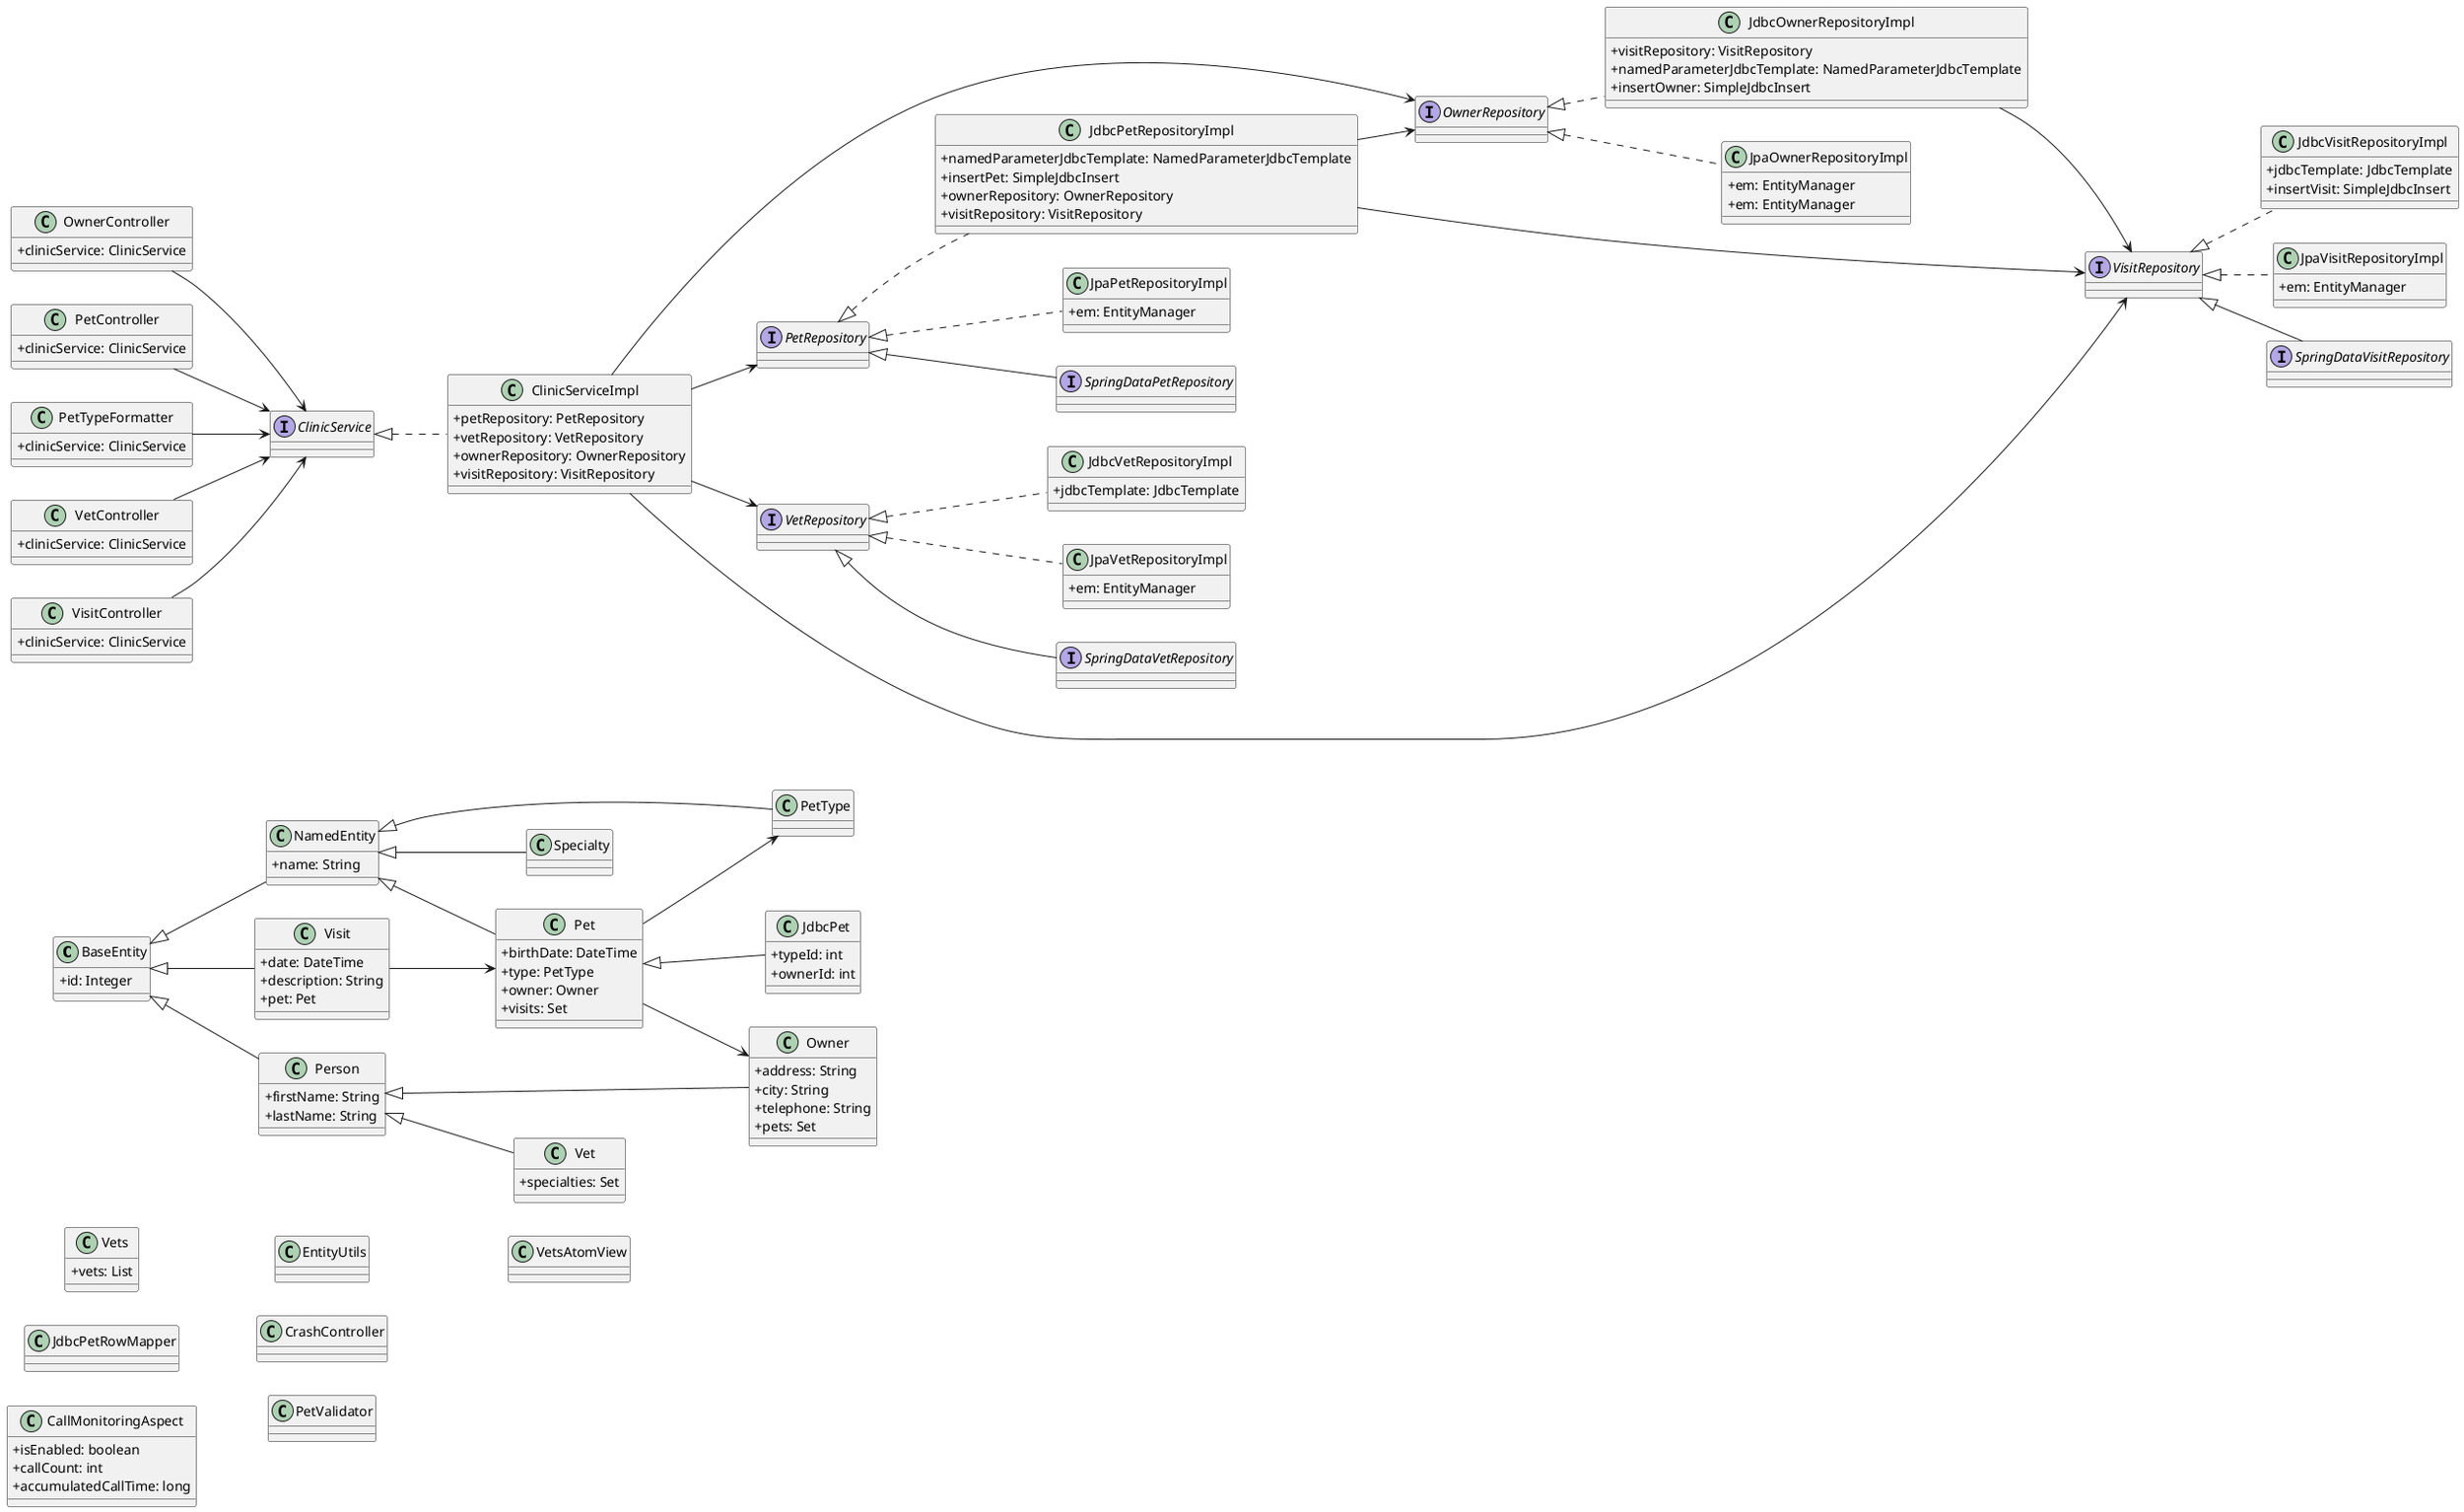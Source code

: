 @startuml
skinparam classAttributeIconSize 0
left to right direction
class BaseEntity {
  + id: Integer
}
class NamedEntity {
  + name: String
}
class Owner {
  + address: String
  + city: String
  + telephone: String
  + pets: Set
}
class Person {
  + firstName: String
  + lastName: String
}
class Pet {
  + birthDate: DateTime
  + type: PetType
  + owner: Owner
  + visits: Set
}
class PetType {
}
class Specialty {
}
class Vet {
  + specialties: Set
}
class Vets {
  + vets: List
}
class Visit {
  + date: DateTime
  + description: String
  + pet: Pet
}
interface OwnerRepository {
}
interface PetRepository {
}
interface VetRepository {
}
interface VisitRepository {
}
class JdbcOwnerRepositoryImpl {
  + visitRepository: VisitRepository
  + namedParameterJdbcTemplate: NamedParameterJdbcTemplate
  + insertOwner: SimpleJdbcInsert
}
class JdbcPet {
  + typeId: int
  + ownerId: int
}
class JdbcPetRepositoryImpl {
  + namedParameterJdbcTemplate: NamedParameterJdbcTemplate
  + insertPet: SimpleJdbcInsert
  + ownerRepository: OwnerRepository
  + visitRepository: VisitRepository
}
class JdbcPetRowMapper {
}
class JdbcVetRepositoryImpl {
  + jdbcTemplate: JdbcTemplate
}
class JdbcVisitRepositoryImpl {
  + jdbcTemplate: JdbcTemplate
  + insertVisit: SimpleJdbcInsert
}
class JpaOwnerRepositoryImpl {
  + em: EntityManager
}
class JpaPetRepositoryImpl {
  + em: EntityManager
}
class JpaVetRepositoryImpl {
  + em: EntityManager
}
class JpaVisitRepositoryImpl {
  + em: EntityManager
}
class JpaOwnerRepositoryImpl {
  + em: EntityManager
}
interface SpringDataPetRepository {
}
interface SpringDataVetRepository {
}
interface SpringDataVisitRepository {
}
interface ClinicService {
}
class ClinicServiceImpl {
  + petRepository: PetRepository
  + vetRepository: VetRepository
  + ownerRepository: OwnerRepository
  + visitRepository: VisitRepository
}
class CallMonitoringAspect {
  + isEnabled: boolean
  + callCount: int
  + accumulatedCallTime: long
}
class EntityUtils {
}
class CrashController {
}
class OwnerController {
  + clinicService: ClinicService
}
class PetController {
  + clinicService: ClinicService
}
class PetTypeFormatter {
  + clinicService: ClinicService
}
class PetValidator {
}
class VetController {
  + clinicService: ClinicService
}
class VetsAtomView {
}
class VisitController {
  + clinicService: ClinicService
}
BaseEntity <|-- NamedEntity
BaseEntity <|-- Person
BaseEntity <|-- Visit
ClinicService <|.. ClinicServiceImpl
ClinicServiceImpl --> OwnerRepository
ClinicServiceImpl --> PetRepository
ClinicServiceImpl --> VetRepository
ClinicServiceImpl --> VisitRepository
JdbcOwnerRepositoryImpl --> VisitRepository
JdbcPetRepositoryImpl --> OwnerRepository
JdbcPetRepositoryImpl --> VisitRepository
NamedEntity <|-- Pet
NamedEntity <|-- PetType
NamedEntity <|-- Specialty
OwnerController --> ClinicService
OwnerRepository <|.. JdbcOwnerRepositoryImpl
OwnerRepository <|.. JpaOwnerRepositoryImpl
Person <|-- Owner
Person <|-- Vet
Pet --> Owner
Pet --> PetType
Pet <|-- JdbcPet
PetController --> ClinicService
PetRepository <|-- SpringDataPetRepository
PetRepository <|.. JdbcPetRepositoryImpl
PetRepository <|.. JpaPetRepositoryImpl
PetTypeFormatter --> ClinicService
VetController --> ClinicService
VetRepository <|-- SpringDataVetRepository
VetRepository <|.. JdbcVetRepositoryImpl
VetRepository <|.. JpaVetRepositoryImpl
Visit --> Pet
VisitController --> ClinicService
VisitRepository <|-- SpringDataVisitRepository
VisitRepository <|.. JdbcVisitRepositoryImpl
VisitRepository <|.. JpaVisitRepositoryImpl
@enduml